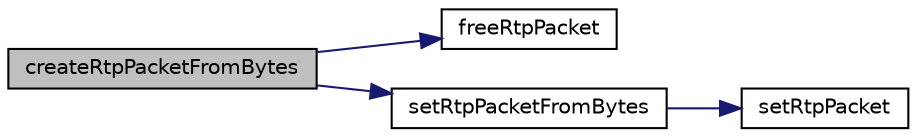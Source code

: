 digraph "createRtpPacketFromBytes"
{
 // LATEX_PDF_SIZE
  edge [fontname="Helvetica",fontsize="10",labelfontname="Helvetica",labelfontsize="10"];
  node [fontname="Helvetica",fontsize="10",shape=record];
  rankdir="LR";
  Node1 [label="createRtpPacketFromBytes",height=0.2,width=0.4,color="black", fillcolor="grey75", style="filled", fontcolor="black",tooltip=" "];
  Node1 -> Node2 [color="midnightblue",fontsize="10",style="solid",fontname="Helvetica"];
  Node2 [label="freeRtpPacket",height=0.2,width=0.4,color="black", fillcolor="white", style="filled",URL="$RtpPacket_8c.html#af5c0526f452ce354c0f92497668f5ad9",tooltip=" "];
  Node1 -> Node3 [color="midnightblue",fontsize="10",style="solid",fontname="Helvetica"];
  Node3 [label="setRtpPacketFromBytes",height=0.2,width=0.4,color="black", fillcolor="white", style="filled",URL="$RtpPacket_8c.html#ada25ad6c790ab2cea8b42ee2e9cbac87",tooltip=" "];
  Node3 -> Node4 [color="midnightblue",fontsize="10",style="solid",fontname="Helvetica"];
  Node4 [label="setRtpPacket",height=0.2,width=0.4,color="black", fillcolor="white", style="filled",URL="$RtpPacket_8c.html#a37d0e3e5a7de3f4b175d172c4673ab0a",tooltip=" "];
}
